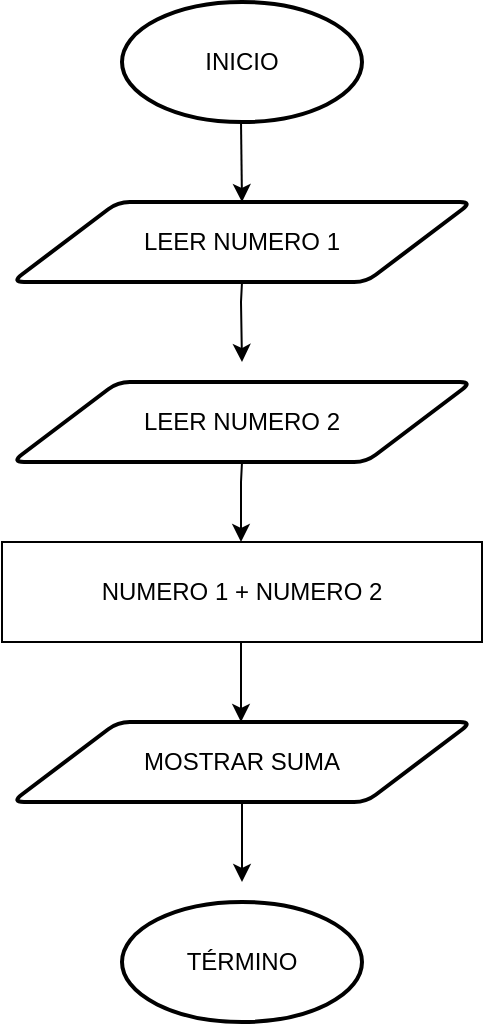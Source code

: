 <mxfile version="16.6.1" type="github">
  <diagram id="C5RBs43oDa-KdzZeNtuy" name="Page-1">
    <mxGraphModel dx="1038" dy="579" grid="1" gridSize="10" guides="1" tooltips="1" connect="1" arrows="1" fold="1" page="1" pageScale="1" pageWidth="827" pageHeight="1169" math="0" shadow="0">
      <root>
        <object label="" Inicio="FIN" id="WIyWlLk6GJQsqaUBKTNV-0">
          <mxCell />
        </object>
        <mxCell id="WIyWlLk6GJQsqaUBKTNV-1" parent="WIyWlLk6GJQsqaUBKTNV-0" />
        <mxCell id="iDp5_Wp-hDMXNdg10MZG-6" value="INICIO" style="strokeWidth=2;html=1;shape=mxgraph.flowchart.start_1;whiteSpace=wrap;" vertex="1" parent="WIyWlLk6GJQsqaUBKTNV-1">
          <mxGeometry x="340" y="130" width="120" height="60" as="geometry" />
        </mxCell>
        <mxCell id="iDp5_Wp-hDMXNdg10MZG-8" value="" style="endArrow=classic;html=1;rounded=0;" edge="1" parent="WIyWlLk6GJQsqaUBKTNV-1">
          <mxGeometry width="50" height="50" relative="1" as="geometry">
            <mxPoint x="399.5" y="190" as="sourcePoint" />
            <mxPoint x="400" y="230" as="targetPoint" />
          </mxGeometry>
        </mxCell>
        <mxCell id="iDp5_Wp-hDMXNdg10MZG-12" value="LEER NUMERO 1" style="shape=parallelogram;html=1;strokeWidth=2;perimeter=parallelogramPerimeter;whiteSpace=wrap;rounded=1;arcSize=12;size=0.23;fillColor=default;" vertex="1" parent="WIyWlLk6GJQsqaUBKTNV-1">
          <mxGeometry x="285" y="230" width="230" height="40" as="geometry" />
        </mxCell>
        <mxCell id="iDp5_Wp-hDMXNdg10MZG-14" value="" style="endArrow=classic;html=1;rounded=0;" edge="1" parent="WIyWlLk6GJQsqaUBKTNV-1">
          <mxGeometry width="50" height="50" relative="1" as="geometry">
            <mxPoint x="400" y="270" as="sourcePoint" />
            <mxPoint x="400" y="310" as="targetPoint" />
            <Array as="points">
              <mxPoint x="399.5" y="280" />
            </Array>
          </mxGeometry>
        </mxCell>
        <mxCell id="iDp5_Wp-hDMXNdg10MZG-16" value="LEER NUMERO 2" style="shape=parallelogram;html=1;strokeWidth=2;perimeter=parallelogramPerimeter;whiteSpace=wrap;rounded=1;arcSize=12;size=0.23;fillColor=default;" vertex="1" parent="WIyWlLk6GJQsqaUBKTNV-1">
          <mxGeometry x="285" y="320" width="230" height="40" as="geometry" />
        </mxCell>
        <mxCell id="iDp5_Wp-hDMXNdg10MZG-19" value="" style="endArrow=classic;html=1;rounded=0;" edge="1" parent="WIyWlLk6GJQsqaUBKTNV-1">
          <mxGeometry width="50" height="50" relative="1" as="geometry">
            <mxPoint x="400" y="360" as="sourcePoint" />
            <mxPoint x="399.5" y="400" as="targetPoint" />
            <Array as="points">
              <mxPoint x="399.5" y="370" />
            </Array>
          </mxGeometry>
        </mxCell>
        <mxCell id="iDp5_Wp-hDMXNdg10MZG-27" value="" style="edgeStyle=orthogonalEdgeStyle;rounded=0;orthogonalLoop=1;jettySize=auto;html=1;" edge="1" parent="WIyWlLk6GJQsqaUBKTNV-1">
          <mxGeometry relative="1" as="geometry">
            <mxPoint x="399.5" y="440" as="sourcePoint" />
            <mxPoint x="399.5" y="490" as="targetPoint" />
          </mxGeometry>
        </mxCell>
        <mxCell id="iDp5_Wp-hDMXNdg10MZG-25" value="NUMERO 1 + NUMERO 2" style="rounded=0;whiteSpace=wrap;html=1;fillColor=default;" vertex="1" parent="WIyWlLk6GJQsqaUBKTNV-1">
          <mxGeometry x="280" y="400" width="240" height="50" as="geometry" />
        </mxCell>
        <mxCell id="iDp5_Wp-hDMXNdg10MZG-31" value="" style="edgeStyle=orthogonalEdgeStyle;rounded=0;orthogonalLoop=1;jettySize=auto;html=1;" edge="1" parent="WIyWlLk6GJQsqaUBKTNV-1" source="iDp5_Wp-hDMXNdg10MZG-29">
          <mxGeometry relative="1" as="geometry">
            <mxPoint x="400" y="570" as="targetPoint" />
          </mxGeometry>
        </mxCell>
        <mxCell id="iDp5_Wp-hDMXNdg10MZG-29" value="MOSTRAR SUMA" style="shape=parallelogram;html=1;strokeWidth=2;perimeter=parallelogramPerimeter;whiteSpace=wrap;rounded=1;arcSize=12;size=0.23;fillColor=default;" vertex="1" parent="WIyWlLk6GJQsqaUBKTNV-1">
          <mxGeometry x="285" y="490" width="230" height="40" as="geometry" />
        </mxCell>
        <object label="TÉRMINO" id="iDp5_Wp-hDMXNdg10MZG-30">
          <mxCell style="strokeWidth=2;html=1;shape=mxgraph.flowchart.start_1;whiteSpace=wrap;" vertex="1" parent="WIyWlLk6GJQsqaUBKTNV-1">
            <mxGeometry x="340" y="580" width="120" height="60" as="geometry" />
          </mxCell>
        </object>
      </root>
    </mxGraphModel>
  </diagram>
</mxfile>
